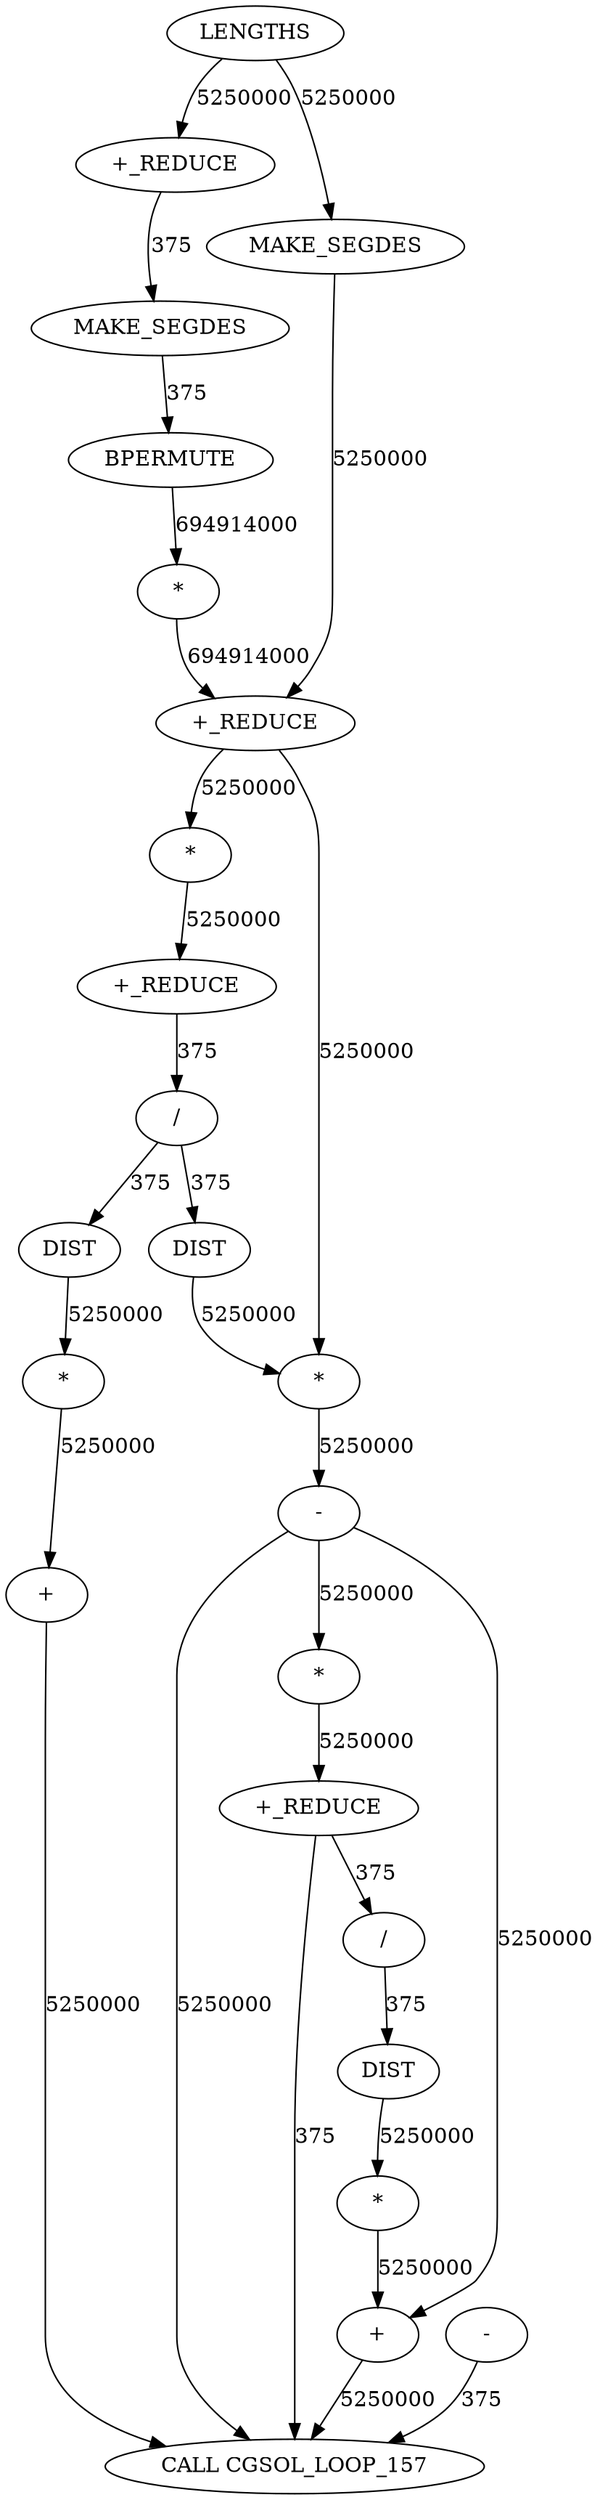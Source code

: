 digraph {
	cg_A_INST_13813 [label=DIST cost=18015]
	cg_A_INST_13675 [label=LENGTHS cost=4332172]
	cg_A_INST_13759 [label="*" cost=4803668]
	cg_A_INST_13783 [label=DIST cost=11858]
	cg_A_INST_13677 [label="+_REDUCE" cost=1018123]
	cg_A_INST_2621 [label="+" cost=5208403]
	cg_A_INST_13774 [label=DIST cost=87225]
	cg_A_INST_2639 [label="-" cost=5337183]
	cg_A_INST_13804 [label="/" cost=11909]
	cg_A_INST_13798 [label="*" cost=1757089]
	cg_A_INST_2658 [label="*" cost=1495103]
	cg_A_INST_13743 [label="+_REDUCE" cost=447176006]
	cg_A_INST_2618 [label="*" cost=3757801]
	cg_A_INST_13719 [label="*" cost=1108463384]
	cg_A_INST_13735 [label=MAKE_SEGDES cost=4892092]
	cg_A_INST_13761 [label="+_REDUCE" cost=723180]
	cg_A_INST_2671 [label="CALL CGSOL_LOOP_157" cost=0]
	cg_A_INST_2662 [label="+" cost=1983097]
	cg_A_INST_13765 [label="/" cost=53354]
	cg_A_INST_2636 [label="*" cost=1468058]
	cg_A_INST_2670 [label="-" cost=143277]
	cg_A_INST_13679 [label=MAKE_SEGDES cost=64878]
	cg_A_INST_13704 [label=BPERMUTE cost=1748024674]
	cg_A_INST_13800 [label="+_REDUCE" cost=638930]
	cg_A_INST_13813 -> cg_A_INST_2658 [label=5250000 cost=5250000]
	cg_A_INST_13675 -> cg_A_INST_13677 [label=5250000 cost=5250000]
	cg_A_INST_13675 -> cg_A_INST_13735 [label=5250000 cost=5250000]
	cg_A_INST_13759 -> cg_A_INST_13761 [label=5250000 cost=5250000]
	cg_A_INST_13783 -> cg_A_INST_2636 [label=5250000 cost=5250000]
	cg_A_INST_13677 -> cg_A_INST_13679 [label=375 cost=375]
	cg_A_INST_2621 -> cg_A_INST_2671 [label=5250000 cost=5250000]
	cg_A_INST_13774 -> cg_A_INST_2618 [label=5250000 cost=5250000]
	cg_A_INST_2639 -> cg_A_INST_13798 [label=5250000 cost=5250000]
	cg_A_INST_2639 -> cg_A_INST_2662 [label=5250000 cost=5250000]
	cg_A_INST_2639 -> cg_A_INST_2671 [label=5250000 cost=5250000]
	cg_A_INST_13804 -> cg_A_INST_13813 [label=375 cost=375]
	cg_A_INST_13798 -> cg_A_INST_13800 [label=5250000 cost=5250000]
	cg_A_INST_2658 -> cg_A_INST_2662 [label=5250000 cost=5250000]
	cg_A_INST_13743 -> cg_A_INST_13759 [label=5250000 cost=5250000]
	cg_A_INST_13743 -> cg_A_INST_2636 [label=5250000 cost=5250000]
	cg_A_INST_2618 -> cg_A_INST_2621 [label=5250000 cost=5250000]
	cg_A_INST_13719 -> cg_A_INST_13743 [label=694914000 cost=694914000]
	cg_A_INST_13735 -> cg_A_INST_13743 [label=5250000 cost=5250000]
	cg_A_INST_13761 -> cg_A_INST_13765 [label=375 cost=375]
	cg_A_INST_2662 -> cg_A_INST_2671 [label=5250000 cost=5250000]
	cg_A_INST_13765 -> cg_A_INST_13774 [label=375 cost=375]
	cg_A_INST_13765 -> cg_A_INST_13783 [label=375 cost=375]
	cg_A_INST_2636 -> cg_A_INST_2639 [label=5250000 cost=5250000]
	cg_A_INST_2670 -> cg_A_INST_2671 [label=375 cost=375]
	cg_A_INST_13679 -> cg_A_INST_13704 [label=375 cost=375]
	cg_A_INST_13704 -> cg_A_INST_13719 [label=694914000 cost=694914000]
	cg_A_INST_13800 -> cg_A_INST_13804 [label=375 cost=375]
	cg_A_INST_13800 -> cg_A_INST_2671 [label=375 cost=375]
}
